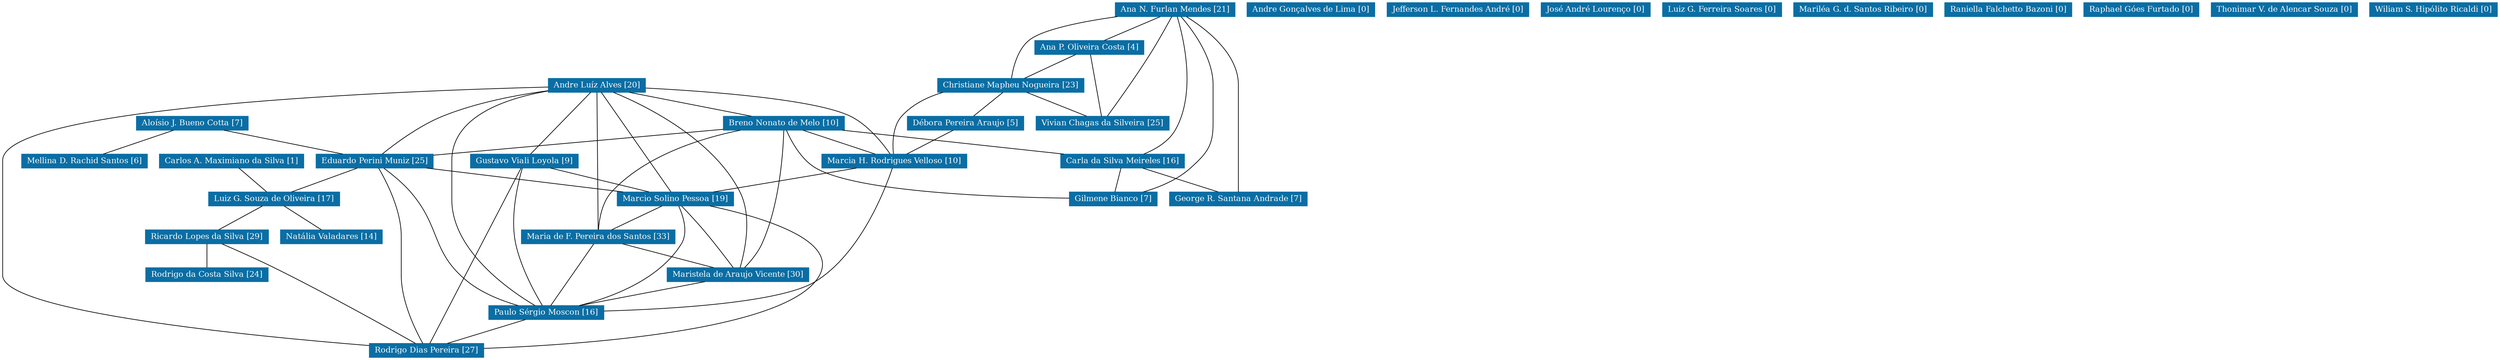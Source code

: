 strict graph grafo1 {
	graph [bb="0,0,3086,534",
		id=grafo1,
		overlap=False
	];
	node [fontsize=12,
		label="\N",
		shape=rectangle,
		style=filled
	];
	0	[URL="membro-3298545143757892.html",
		color="#0A6EA4",
		fontcolor="#FFFFFF",
		height=0.29167,
		label="Aloísio J. Bueno Cotta [7]",
		pos="269,352.5",
		width=1.9583];
	10	[URL="membro-8285018770645807.html",
		color="#0A6EA4",
		fontcolor="#FFFFFF",
		height=0.29167,
		label="Eduardo Perini Muniz [25]",
		pos="468,295.5",
		width=2];
	0 -- 10	[pos="303.66,341.92 340.08,331.86 397.01,316.12 433.4,306.06"];
	23	[URL="membro-9434564411683567.html",
		color="#0A6EA4",
		fontcolor="#FFFFFF",
		height=0.29167,
		label="Mellina D. Rachid Santos [6]",
		pos="106,295.5",
		width=2.1528];
	0 -- 23	[pos="240.61,341.92 210.78,331.86 164.15,316.12 134.34,306.06"];
	19	[URL="membro-2752782453011955.html",
		color="#0A6EA4",
		fontcolor="#FFFFFF",
		height=0.29167,
		label="Marcio Solino Pessoa [19]",
		pos="731,238.5",
		width=1.9722];
	10 -- 19	[pos="513.51,284.98 561.59,274.93 636.97,259.16 685.16,249.09"];
	25	[URL="membro-0422485640031962.html",
		color="#0A6EA4",
		fontcolor="#FFFFFF",
		height=0.29167,
		label="Paulo Sérgio Moscon [16]",
		pos="662,67.5",
		width=1.9583];
	10 -- 25	[pos="471.94,284.7 484.1,255.49 523.65,167.67 580,114 596.74,98.056 620.14,85.801 637.66,78.047"];
	30	[URL="membro-3414799692619699.html",
		color="#0A6EA4",
		fontcolor="#FFFFFF",
		height=0.29167,
		label="Rodrigo Dias Pereira [27]",
		pos="480,10.5",
		width=1.9306];
	10 -- 30	[pos="464.16,284.79 456.93,265.58 442,221.23 442,182.5 442,182.5 442,182.5 442,123.5 442,83.666 463.82,39.886 474.39,21.017"];
	16	[URL="membro-5722300748929381.html",
		color="#0A6EA4",
		fontcolor="#FFFFFF",
		height=0.29167,
		label="Luiz G. Souza de Oliveira [17]",
		pos="311,238.5",
		width=2.2778];
	10 -- 16	[pos="440.65,284.92 411.92,274.86 367.01,259.12 338.3,249.06"];
	19 -- 25	[pos="727.09,227.93 715,198.32 678.3,108.42 666.04,78.386"];
	19 -- 30	[pos="720.28,227.65 690.54,200.36 604.44,121.54 532,57 518.03,44.552 501.77,30.379 491.21,21.206"];
	20	[URL="membro-0376041929696875.html",
		color="#0A6EA4",
		fontcolor="#FFFFFF",
		height=0.29167,
		label="Maria de F. Pereira dos Santos [33]",
		pos="828,181.5",
		width=2.5417];
	19 -- 20	[pos="747.9,227.92 765.59,217.89 793.23,202.22 810.97,192.16"];
	22	[URL="membro-1832685910267156.html",
		color="#0A6EA4",
		fontcolor="#FFFFFF",
		height=0.29167,
		label="Maristela de Araujo Vicente [30]",
		pos="828,124.5",
		width=2.375];
	19 -- 22	[pos="727.23,227.56 722.67,213.69 716.87,188.3 728,171 739.82,152.64 761.07,141.6 780.95,135"];
	25 -- 30	[pos="630.3,56.92 596.99,46.856 544.92,31.12 511.64,21.063"];
	24	[URL="membro-3689867487273875.html",
		color="#0A6EA4",
		fontcolor="#FFFFFF",
		height=0.29167,
		label="Natália Valadares [14]",
		pos="353,181.5",
		width=1.6944];
	16 -- 24	[pos="318.32,227.92 325.93,217.95 337.8,202.41 345.49,192.34"];
	28	[URL="membro-2598314759854581.html",
		color="#0A6EA4",
		fontcolor="#FFFFFF",
		height=0.29167,
		label="Ricardo Lopes da Silva [29]",
		pos="199,181.5",
		width=2.0833];
	16 -- 28	[pos="291.49,227.92 271.06,217.89 239.15,202.22 218.66,192.16"];
	20 -- 25	[pos="803.37,170.94 783.75,162.78 756.02,150.01 734,135 708.69,117.75 683.38,91.881 670.58,78.042"];
	20 -- 22	[pos="828,170.92 828,160.95 828,145.41 828,135.34"];
	22 -- 25	[pos="799.09,113.92 768.71,103.86 721.22,88.12 690.86,78.063"];
	28 -- 30	[pos="199.01,170.63 199.56,156.39 202.61,130.02 217,114 266.93,58.399 350.71,32.668 410.28,20.95"];
	29	[URL="membro-7120418895468591.html",
		color="#0A6EA4",
		fontcolor="#FFFFFF",
		height=0.29167,
		label="Rodrigo da Costa Silva [24]",
		pos="301,124.5",
		width=2.0694];
	28 -- 29	[pos="216.77,170.92 235.37,160.89 264.44,145.22 283.09,135.16"];
	1	[URL="membro-8266113579775016.html",
		color="#0A6EA4",
		fontcolor="#FFFFFF",
		height=0.29167,
		label="Ana N. Furlan Mendes [21]",
		pos="1437,523.5",
		width=2.0694];
	2	[URL="membro-0380297522790929.html",
		color="#0A6EA4",
		fontcolor="#FFFFFF",
		height=0.29167,
		label="Ana P. Oliveira Costa [4]",
		pos="1322,466.5",
		width=1.8889];
	1 -- 2	[pos="1417,512.92 1396,502.89 1363.2,487.22 1342.2,477.16"];
	6	[URL="membro-9685470701740945.html",
		color="#0A6EA4",
		fontcolor="#FFFFFF",
		height=0.29167,
		label="Carla da Silva Meireles [16]",
		pos="1542,295.5",
		width=2.0694];
	1 -- 6	[pos="1445.1,512.86 1452.3,503.95 1462.7,490.16 1470,477 1504,415.24 1530.5,334.02 1539.1,306.27"];
	8	[URL="membro-2522406207908377.html",
		color="#0A6EA4",
		fontcolor="#FFFFFF",
		height=0.29167,
		label="Christiane Mapheu Nogueira [23]",
		pos="1226,409.5",
		width=2.4444];
	1 -- 8	[pos="1364.1,512.98 1317.3,505.45 1262.2,493.45 1245,477 1229.2,461.9 1226.3,434.66 1225.9,420.17"];
	11	[URL="membro-1419428893704446.html",
		color="#0A6EA4",
		fontcolor="#FFFFFF",
		height=0.29167,
		label="George R. Santana Andrade [7]",
		pos="1620,238.5",
		width=2.3194];
	1 -- 11	[pos="1510.9,513 1570.3,500.72 1644,472.91 1644,410.5 1644,410.5 1644,410.5 1644,351.5 1644,312.92 1630.2,268.49 1623.5,249.24"];
	12	[URL="membro-0111900440522917.html",
		color="#0A6EA4",
		fontcolor="#FFFFFF",
		height=0.29167,
		label="Gilmene Bianco [7]",
		pos="1440,238.5",
		width=1.5278];
	1 -- 12	[pos="1437.1,512.76 1437.6,469.22 1439.4,292.66 1439.9,249.2"];
	32	[URL="membro-0811158352700883.html",
		color="#0A6EA4",
		fontcolor="#FFFFFF",
		height=0.29167,
		label="Vivian Chagas da Silveira [25]",
		pos="1347,352.5",
		width=2.25];
	1 -- 32	[pos="1431.9,512.93 1416.1,483.32 1368.3,393.42 1352.3,363.39"];
	2 -- 8	[pos="1305.3,455.92 1287.8,445.89 1260.4,430.22 1242.9,420.16"];
	2 -- 32	[pos="1324.1,455.95 1328.9,434.79 1340.2,384.16 1344.9,363.02"];
	6 -- 11	[pos="1555.6,284.92 1569.8,274.89 1592,259.22 1606.3,249.16"];
	6 -- 12	[pos="1524.2,284.92 1505.6,274.89 1476.6,259.22 1457.9,249.16"];
	8 -- 32	[pos="1247.1,398.92 1269.1,388.89 1303.6,373.22 1325.8,363.16"];
	18	[URL="membro-9991164750729669.html",
		color="#0A6EA4",
		fontcolor="#FFFFFF",
		height=0.29167,
		label="Marcia H. Rodrigues Velloso [10]",
		pos="952,295.5",
		width=2.4583];
	8 -- 18	[pos="1137.8,407.13 1060.8,403.83 957.27,393.63 931,363 916.81,346.46 932.96,320.3 943.8,306.23"];
	9	[URL="membro-9664531819814847.html",
		color="#0A6EA4",
		fontcolor="#FFFFFF",
		height=0.29167,
		label="Débora Pereira Araujo [5]",
		pos="1010,352.5",
		width=1.9444];
	8 -- 9	[pos="1188.4,398.92 1148.9,388.86 1087.1,373.12 1047.6,363.06"];
	18 -- 19	[pos="913.76,284.98 873.36,274.93 810.02,259.16 769.52,249.09"];
	18 -- 25	[pos="955.15,284.94 961.59,263.84 974.65,211.89 962,171 952.93,141.68 948.81,130.61 923,114 892.25,94.216 799.01,81.455 732.77,74.626"];
	9 -- 18	[pos="999.9,341.92 989.38,331.95 972.99,316.41 962.38,306.34"];
	3	[URL="membro-4496654673061366.html",
		color="#0A6EA4",
		fontcolor="#FFFFFF",
		height=0.29167,
		label="Andre Gonçalves de Lima [0]",
		pos="1608,523.5",
		width=2.1944];
	4	[URL="membro-5320330508972933.html",
		color="#0A6EA4",
		fontcolor="#FFFFFF",
		height=0.29167,
		label="Andre Luíz Alves [20]",
		pos="760,409.5",
		width=1.7222];
	4 -- 10	[pos="697.76,402 655.65,395.89 599.61,384.35 554,363 522.89,348.44 492.55,320.97 477.6,306.31"];
	4 -- 19	[pos="758.73,398.86 755.94,378.01 748.88,327.22 741,285 738.69,272.6 735.48,258.41 733.33,249.23"];
	4 -- 25	[pos="724.69,398.96 683.46,385.72 617.19,357.38 588,306 541.92,224.89 626.28,111.57 653.77,78.143"];
	4 -- 30	[pos="697.63,408.48 591.89,407.34 371.2,400.22 189,363 101.75,345.18 0,385.55 0,296.5 0,296.5 0,296.5 0,123.5 0,40.228 277.43,18.837 410.46,\
13.367"];
	4 -- 20	[pos="763.31,398.85 771.74,374.1 794.54,306.28 811,249 816.79,228.84 822.66,204.97 825.75,192.02"];
	4 -- 22	[pos="767.34,398.85 783.22,377.99 822,327.18 855,285 887.55,243.4 911.58,241.87 929,192 932.08,183.19 934.07,178.84 929,171 917.15,152.67 \
895.96,141.65 876.03,135.06"];
	4 -- 18	[pos="780.35,399 798.82,390.2 826.64,376.47 850,363 882.6,344.21 919.18,319.4 938.44,306.02"];
	5	[URL="membro-3410912882231783.html",
		color="#0A6EA4",
		fontcolor="#FFFFFF",
		height=0.29167,
		label="Breno Nonato de Melo [10]",
		pos="1173,352.5",
		width=2.0694];
	4 -- 5	[pos="822.28,400.21 897.2,390.23 1022.7,373.51 1101.5,363.02"];
	13	[URL="membro-6464661567161861.html",
		color="#0A6EA4",
		fontcolor="#FFFFFF",
		height=0.29167,
		label="Gustavo Viali Loyola [9]",
		pos="664,295.5",
		width=1.875];
	4 -- 13	[pos="751.82,398.95 733.68,377.79 690.28,327.16 672.16,306.02"];
	5 -- 10	[pos="1098.4,342.9 1095.2,342.58 1092.1,342.28 1089,342 866.71,321.45 810.61,322.81 588,306 572.47,304.83 555.82,303.53 540.02,302.29"];
	5 -- 20	[pos="1156.1,341.9 1132.5,328.66 1088.4,304.23 1050,285 977.68,248.8 890.06,209.72 849.96,192.09"];
	5 -- 22	[pos="1164.3,341.82 1137.2,312.16 1050.8,221.56 962,171 932.75,154.35 896.43,142.49 868.98,135.06"];
	5 -- 6	[pos="1236.9,341.98 1304.4,331.91 1410.4,316.12 1478,306.04"];
	5 -- 12	[pos="1195.8,341.95 1246.2,320.79 1366.9,270.16 1417.3,249.02"];
	5 -- 18	[pos="1134.8,341.98 1094.4,331.93 1031,316.16 990.52,306.09"];
	13 -- 19	[pos="675.67,284.92 687.82,274.95 706.75,259.41 719.01,249.34"];
	13 -- 25	[pos="660.41,284.91 657.22,275.81 652.78,261.69 651,249 641.94,184.33 654.87,105.59 660.03,78.337"];
	13 -- 30	[pos="657.67,284.76 629.36,241.22 514.56,64.659 486.31,21.201"];
	7	[URL="membro-6667248292479031.html",
		color="#0A6EA4",
		fontcolor="#FFFFFF",
		height=0.29167,
		label="Carlos A. Maximiano da Silva [1]",
		pos="290,295.5",
		width=2.4444];
	7 -- 16	[pos="293.66,284.92 297.47,274.95 303.4,259.41 307.24,249.34"];
	14	[URL="membro-6632598745671715.html",
		color="#0A6EA4",
		fontcolor="#FFFFFF",
		height=0.29167,
		label="Jefferson L. Fernandes André [0]",
		pos="1792,523.5",
		width=2.4028];
	15	[URL="membro-2699117520955351.html",
		color="#0A6EA4",
		fontcolor="#FFFFFF",
		height=0.29167,
		label="José André Lourenço [0]",
		pos="1964,523.5",
		width=1.8611];
	17	[URL="membro-4517059757920195.html",
		color="#0A6EA4",
		fontcolor="#FFFFFF",
		height=0.29167,
		label="Luiz G. Ferreira Soares [0]",
		pos="2121,523.5",
		width=2];
	21	[URL="membro-6838038881434963.html",
		color="#0A6EA4",
		fontcolor="#FFFFFF",
		height=0.29167,
		label="Mariléa G. d. Santos Ribeiro [0]",
		pos="2296,523.5",
		width=2.3472];
	26	[URL="membro-3349837205962461.html",
		color="#0A6EA4",
		fontcolor="#FFFFFF",
		height=0.29167,
		label="Raniella Falchetto Bazoni [0]",
		pos="2476,523.5",
		width=2.1528];
	27	[URL="membro-7034365539639197.html",
		color="#0A6EA4",
		fontcolor="#FFFFFF",
		height=0.29167,
		label="Raphael Góes Furtado [0]",
		pos="2642,523.5",
		width=1.9444];
	31	[URL="membro-6095468454824366.html",
		color="#0A6EA4",
		fontcolor="#FFFFFF",
		height=0.29167,
		label="Thonimar V. de Alencar Souza [0]",
		pos="2820,523.5",
		width=2.4861];
	33	[URL="membro-0293080746483402.html",
		color="#0A6EA4",
		fontcolor="#FFFFFF",
		height=0.29167,
		label="Wiliam S. Hipólito Ricaldi [0]",
		pos="3007,523.5",
		width=2.1944];
}
